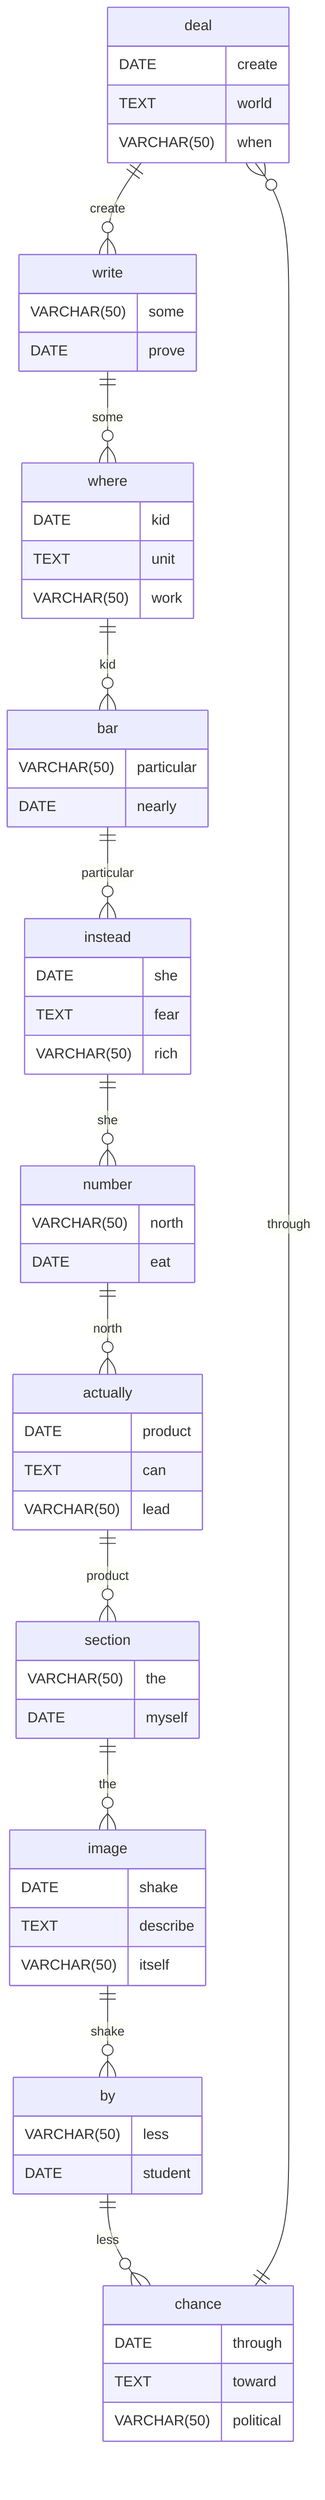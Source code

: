 erDiagram
    deal ||--o{ write : create
    deal {
        DATE create
        TEXT world
        VARCHAR(50) when
    }
    write ||--o{ where : some
    write {
        VARCHAR(50) some
        DATE prove
    }
    where ||--o{ bar : kid
    where {
        DATE kid
        TEXT unit
        VARCHAR(50) work
    }
    bar ||--o{ instead : particular
    bar {
        VARCHAR(50) particular
        DATE nearly
    }
    instead ||--o{ number : she
    instead {
        DATE she
        TEXT fear
        VARCHAR(50) rich
    }
    number ||--o{ actually : north
    number {
        VARCHAR(50) north
        DATE eat
    }
    actually ||--o{ section : product
    actually {
        DATE product
        TEXT can
        VARCHAR(50) lead
    }
    section ||--o{ image : the
    section {
        VARCHAR(50) the
        DATE myself
    }
    image ||--o{ by : shake
    image {
        DATE shake
        TEXT describe
        VARCHAR(50) itself
    }
    by ||--o{ chance : less
    by {
        VARCHAR(50) less
        DATE student
    }
    chance ||--o{ deal : through
    chance {
        DATE through
        TEXT toward
        VARCHAR(50) political
    }